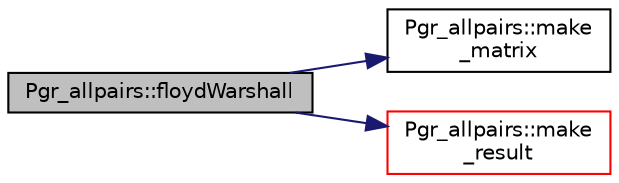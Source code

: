 digraph "Pgr_allpairs::floydWarshall"
{
  edge [fontname="Helvetica",fontsize="10",labelfontname="Helvetica",labelfontsize="10"];
  node [fontname="Helvetica",fontsize="10",shape=record];
  rankdir="LR";
  Node26 [label="Pgr_allpairs::floydWarshall",height=0.2,width=0.4,color="black", fillcolor="grey75", style="filled", fontcolor="black"];
  Node26 -> Node27 [color="midnightblue",fontsize="10",style="solid",fontname="Helvetica"];
  Node27 [label="Pgr_allpairs::make\l_matrix",height=0.2,width=0.4,color="black", fillcolor="white", style="filled",URL="$classPgr__allpairs.html#af7ff7c1ce862ce6671208dbafcd78aed"];
  Node26 -> Node28 [color="midnightblue",fontsize="10",style="solid",fontname="Helvetica"];
  Node28 [label="Pgr_allpairs::make\l_result",height=0.2,width=0.4,color="red", fillcolor="white", style="filled",URL="$classPgr__allpairs.html#afe79da2fbe6d7c047790ad0fb2070674"];
}
